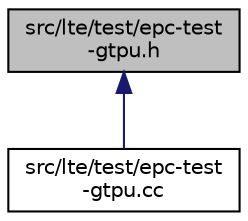 digraph "src/lte/test/epc-test-gtpu.h"
{
 // LATEX_PDF_SIZE
  edge [fontname="Helvetica",fontsize="10",labelfontname="Helvetica",labelfontsize="10"];
  node [fontname="Helvetica",fontsize="10",shape=record];
  Node1 [label="src/lte/test/epc-test\l-gtpu.h",height=0.2,width=0.4,color="black", fillcolor="grey75", style="filled", fontcolor="black",tooltip=" "];
  Node1 -> Node2 [dir="back",color="midnightblue",fontsize="10",style="solid",fontname="Helvetica"];
  Node2 [label="src/lte/test/epc-test\l-gtpu.cc",height=0.2,width=0.4,color="black", fillcolor="white", style="filled",URL="$epc-test-gtpu_8cc.html",tooltip=" "];
}

